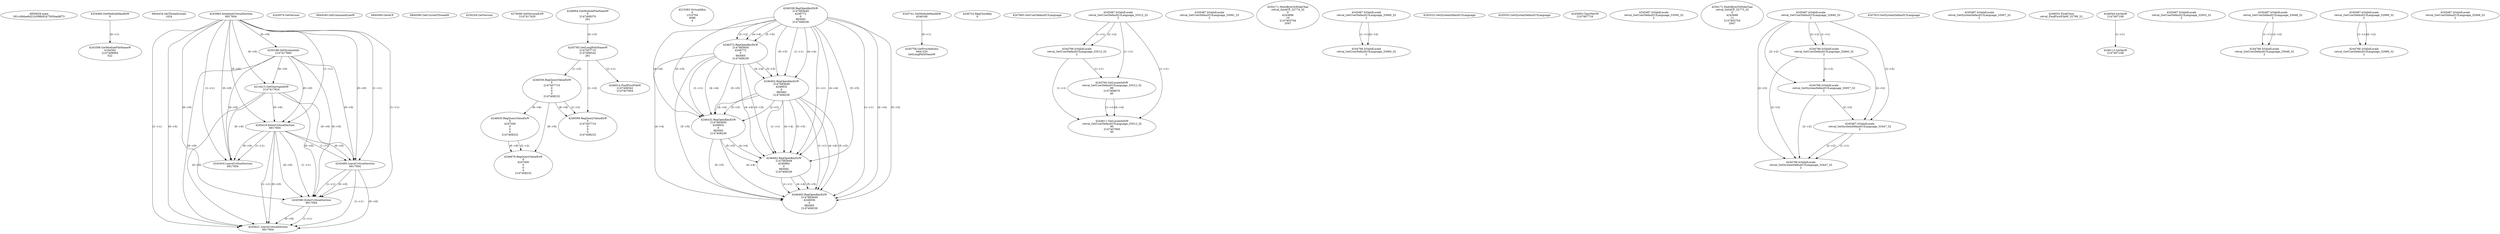 // Global SCDG with merge call
digraph {
	0 [label="6850628.main
001c49dae8d21b398b9247593baddf73"]
	1 [label="4254480.GetModuleHandleW
0"]
	2 [label="6844434.SetThreadLocale
1024"]
	3 [label="4243965.InitializeCriticalSection
6917004"]
	4 [label="4243979.GetVersion
"]
	5 [label="4250188.GetSystemInfo
2147417660"]
	3 -> 5 [label="(0-->0)"]
	6 [label="6844540.GetCommandLineW
"]
	7 [label="4214413.GetStartupInfoW
2147417624"]
	3 -> 7 [label="(0-->0)"]
	5 -> 7 [label="(0-->0)"]
	8 [label="6844560.GetACP
"]
	9 [label="6844580.GetCurrentThreadId
"]
	10 [label="4250204.GetVersion
"]
	11 [label="4276690.GetVersionExW
2147417420"]
	12 [label="4243306.GetModuleFileNameW
4194304
2147408904
522"]
	1 -> 12 [label="(0-->1)"]
	13 [label="4248064.GetModuleFileNameW
0
2147408370
261"]
	14 [label="4215383.VirtualAlloc
0
1310704
4096
4"]
	15 [label="4246338.RegOpenKeyExW
2147483649
4246772
0
983065
2147408236"]
	16 [label="4246372.RegOpenKeyExW
2147483650
4246772
0
983065
2147408236"]
	15 -> 16 [label="(2-->2)"]
	15 -> 16 [label="(4-->4)"]
	15 -> 16 [label="(5-->5)"]
	17 [label="4246402.RegOpenKeyExW
2147483649
4246832
0
983065
2147408236"]
	15 -> 17 [label="(1-->1)"]
	15 -> 17 [label="(4-->4)"]
	16 -> 17 [label="(4-->4)"]
	15 -> 17 [label="(5-->5)"]
	16 -> 17 [label="(5-->5)"]
	18 [label="4246432.RegOpenKeyExW
2147483650
4246832
0
983065
2147408236"]
	16 -> 18 [label="(1-->1)"]
	17 -> 18 [label="(2-->2)"]
	15 -> 18 [label="(4-->4)"]
	16 -> 18 [label="(4-->4)"]
	17 -> 18 [label="(4-->4)"]
	15 -> 18 [label="(5-->5)"]
	16 -> 18 [label="(5-->5)"]
	17 -> 18 [label="(5-->5)"]
	19 [label="4246462.RegOpenKeyExW
2147483649
4246884
0
983065
2147408236"]
	15 -> 19 [label="(1-->1)"]
	17 -> 19 [label="(1-->1)"]
	15 -> 19 [label="(4-->4)"]
	16 -> 19 [label="(4-->4)"]
	17 -> 19 [label="(4-->4)"]
	18 -> 19 [label="(4-->4)"]
	15 -> 19 [label="(5-->5)"]
	16 -> 19 [label="(5-->5)"]
	17 -> 19 [label="(5-->5)"]
	18 -> 19 [label="(5-->5)"]
	20 [label="4245741.GetModuleHandleW
4246160"]
	21 [label="4245758.GetProcAddress
9441320
GetLongPathNameW"]
	20 -> 21 [label="(0-->1)"]
	22 [label="4245785.GetLongPathNameW
2147407710
2147406542
261"]
	13 -> 22 [label="(3-->3)"]
	23 [label="4246556.RegQueryValueExW
0
2147407710
0
0
0
2147408232"]
	22 -> 23 [label="(1-->2)"]
	24 [label="4246599.RegQueryValueExW
0
2147407710
0
0
0
2147408232"]
	22 -> 24 [label="(1-->2)"]
	23 -> 24 [label="(2-->2)"]
	23 -> 24 [label="(6-->6)"]
	25 [label="4246722.RegCloseKey
0"]
	26 [label="4247883.GetUserDefaultUILanguage
"]
	27 [label="4245418.EnterCriticalSection
6917004"]
	3 -> 27 [label="(1-->1)"]
	3 -> 27 [label="(0-->0)"]
	5 -> 27 [label="(0-->0)"]
	7 -> 27 [label="(0-->0)"]
	28 [label="4245469.LeaveCriticalSection
6917004"]
	3 -> 28 [label="(1-->1)"]
	27 -> 28 [label="(1-->1)"]
	3 -> 28 [label="(0-->0)"]
	5 -> 28 [label="(0-->0)"]
	7 -> 28 [label="(0-->0)"]
	27 -> 28 [label="(0-->0)"]
	29 [label="4245487.IsValidLocale
retval_GetUserDefaultUILanguage_33512_32
2"]
	30 [label="4244766.IsValidLocale
retval_GetUserDefaultUILanguage_33512_32
2"]
	29 -> 30 [label="(1-->1)"]
	29 -> 30 [label="(2-->2)"]
	31 [label="4244794.GetLocaleInfoW
retval_GetUserDefaultUILanguage_33512_32
89
2147408070
85"]
	29 -> 31 [label="(1-->1)"]
	30 -> 31 [label="(1-->1)"]
	32 [label="4244811.GetLocaleInfoW
retval_GetUserDefaultUILanguage_33512_32
90
2147407900
85"]
	29 -> 32 [label="(1-->1)"]
	30 -> 32 [label="(1-->1)"]
	31 -> 32 [label="(1-->1)"]
	31 -> 32 [label="(4-->4)"]
	33 [label="4246635.RegQueryValueExW
0
4247000
0
0
0
2147408232"]
	23 -> 33 [label="(6-->6)"]
	34 [label="4246676.RegQueryValueExW
0
4247000
0
0
0
2147408232"]
	33 -> 34 [label="(2-->2)"]
	23 -> 34 [label="(6-->6)"]
	33 -> 34 [label="(6-->6)"]
	35 [label="4245487.IsValidLocale
retval_GetUserDefaultUILanguage_33091_32
2"]
	36 [label="4250171.MultiByteToWideChar
retval_GetACP_32774_32
0
4243896
10
2147403704
2047"]
	37 [label="4245487.IsValidLocale
retval_GetUserDefaultUILanguage_33060_32
2"]
	38 [label="4244766.IsValidLocale
retval_GetUserDefaultUILanguage_33060_32
2"]
	37 -> 38 [label="(1-->1)"]
	37 -> 38 [label="(2-->2)"]
	39 [label="4245525.GetSystemDefaultUILanguage
"]
	40 [label="4245552.GetSystemDefaultUILanguage
"]
	41 [label="4245683.CharNextW
2147407716"]
	42 [label="4246014.FindFirstFileW
2147406542
2147407064"]
	22 -> 42 [label="(2-->1)"]
	43 [label="4245487.IsValidLocale
retval_GetUserDefaultUILanguage_33595_32
2"]
	44 [label="4250171.MultiByteToWideChar
retval_GetACP_32773_32
0
4243668
11
2147403704
2047"]
	45 [label="4245487.IsValidLocale
retval_GetUserDefaultUILanguage_32840_32
2"]
	46 [label="4245454.LeaveCriticalSection
6917004"]
	3 -> 46 [label="(1-->1)"]
	27 -> 46 [label="(1-->1)"]
	3 -> 46 [label="(0-->0)"]
	5 -> 46 [label="(0-->0)"]
	7 -> 46 [label="(0-->0)"]
	27 -> 46 [label="(0-->0)"]
	47 [label="4247923.GetSystemDefaultUILanguage
"]
	48 [label="4245487.IsValidLocale
retval_GetSystemDefaultUILanguage_33007_32
2"]
	49 [label="4246032.FindClose
retval_FindFirstFileW_32799_32"]
	50 [label="4246044.lstrlenW
2147407108"]
	51 [label="4245487.IsValidLocale
retval_GetUserDefaultUILanguage_32953_32
2"]
	52 [label="4246113.lstrlenW
2147407108"]
	50 -> 52 [label="(1-->1)"]
	53 [label="4245487.IsValidLocale
retval_GetUserDefaultUILanguage_33048_32
2"]
	54 [label="4245487.IsValidLocale
retval_GetUserDefaultUILanguage_32999_32
2"]
	55 [label="4244766.IsValidLocale
retval_GetUserDefaultUILanguage_32840_32
2"]
	45 -> 55 [label="(1-->1)"]
	45 -> 55 [label="(2-->2)"]
	56 [label="4244766.IsValidLocale
retval_GetSystemDefaultUILanguage_33057_32
2"]
	45 -> 56 [label="(2-->2)"]
	55 -> 56 [label="(2-->2)"]
	57 [label="4245580.EnterCriticalSection
6917004"]
	3 -> 57 [label="(1-->1)"]
	27 -> 57 [label="(1-->1)"]
	28 -> 57 [label="(1-->1)"]
	3 -> 57 [label="(0-->0)"]
	5 -> 57 [label="(0-->0)"]
	7 -> 57 [label="(0-->0)"]
	27 -> 57 [label="(0-->0)"]
	28 -> 57 [label="(0-->0)"]
	58 [label="4245621.LeaveCriticalSection
6917004"]
	3 -> 58 [label="(1-->1)"]
	27 -> 58 [label="(1-->1)"]
	28 -> 58 [label="(1-->1)"]
	57 -> 58 [label="(1-->1)"]
	3 -> 58 [label="(0-->0)"]
	5 -> 58 [label="(0-->0)"]
	7 -> 58 [label="(0-->0)"]
	27 -> 58 [label="(0-->0)"]
	28 -> 58 [label="(0-->0)"]
	57 -> 58 [label="(0-->0)"]
	59 [label="4245487.IsValidLocale
retval_GetSystemDefaultUILanguage_33447_32
2"]
	45 -> 59 [label="(2-->2)"]
	55 -> 59 [label="(2-->2)"]
	56 -> 59 [label="(2-->2)"]
	60 [label="4244766.IsValidLocale
retval_GetSystemDefaultUILanguage_33447_32
2"]
	59 -> 60 [label="(1-->1)"]
	45 -> 60 [label="(2-->2)"]
	55 -> 60 [label="(2-->2)"]
	56 -> 60 [label="(2-->2)"]
	59 -> 60 [label="(2-->2)"]
	61 [label="4244766.IsValidLocale
retval_GetUserDefaultUILanguage_32999_32
2"]
	54 -> 61 [label="(1-->1)"]
	54 -> 61 [label="(2-->2)"]
	62 [label="4246492.RegOpenKeyExW
2147483649
4246936
0
983065
2147408236"]
	15 -> 62 [label="(1-->1)"]
	17 -> 62 [label="(1-->1)"]
	19 -> 62 [label="(1-->1)"]
	15 -> 62 [label="(4-->4)"]
	16 -> 62 [label="(4-->4)"]
	17 -> 62 [label="(4-->4)"]
	18 -> 62 [label="(4-->4)"]
	19 -> 62 [label="(4-->4)"]
	15 -> 62 [label="(5-->5)"]
	16 -> 62 [label="(5-->5)"]
	17 -> 62 [label="(5-->5)"]
	18 -> 62 [label="(5-->5)"]
	19 -> 62 [label="(5-->5)"]
	63 [label="4245487.IsValidLocale
retval_GetUserDefaultUILanguage_32949_32
2"]
	64 [label="4244766.IsValidLocale
retval_GetUserDefaultUILanguage_33048_32
2"]
	53 -> 64 [label="(1-->1)"]
	53 -> 64 [label="(2-->2)"]
}
